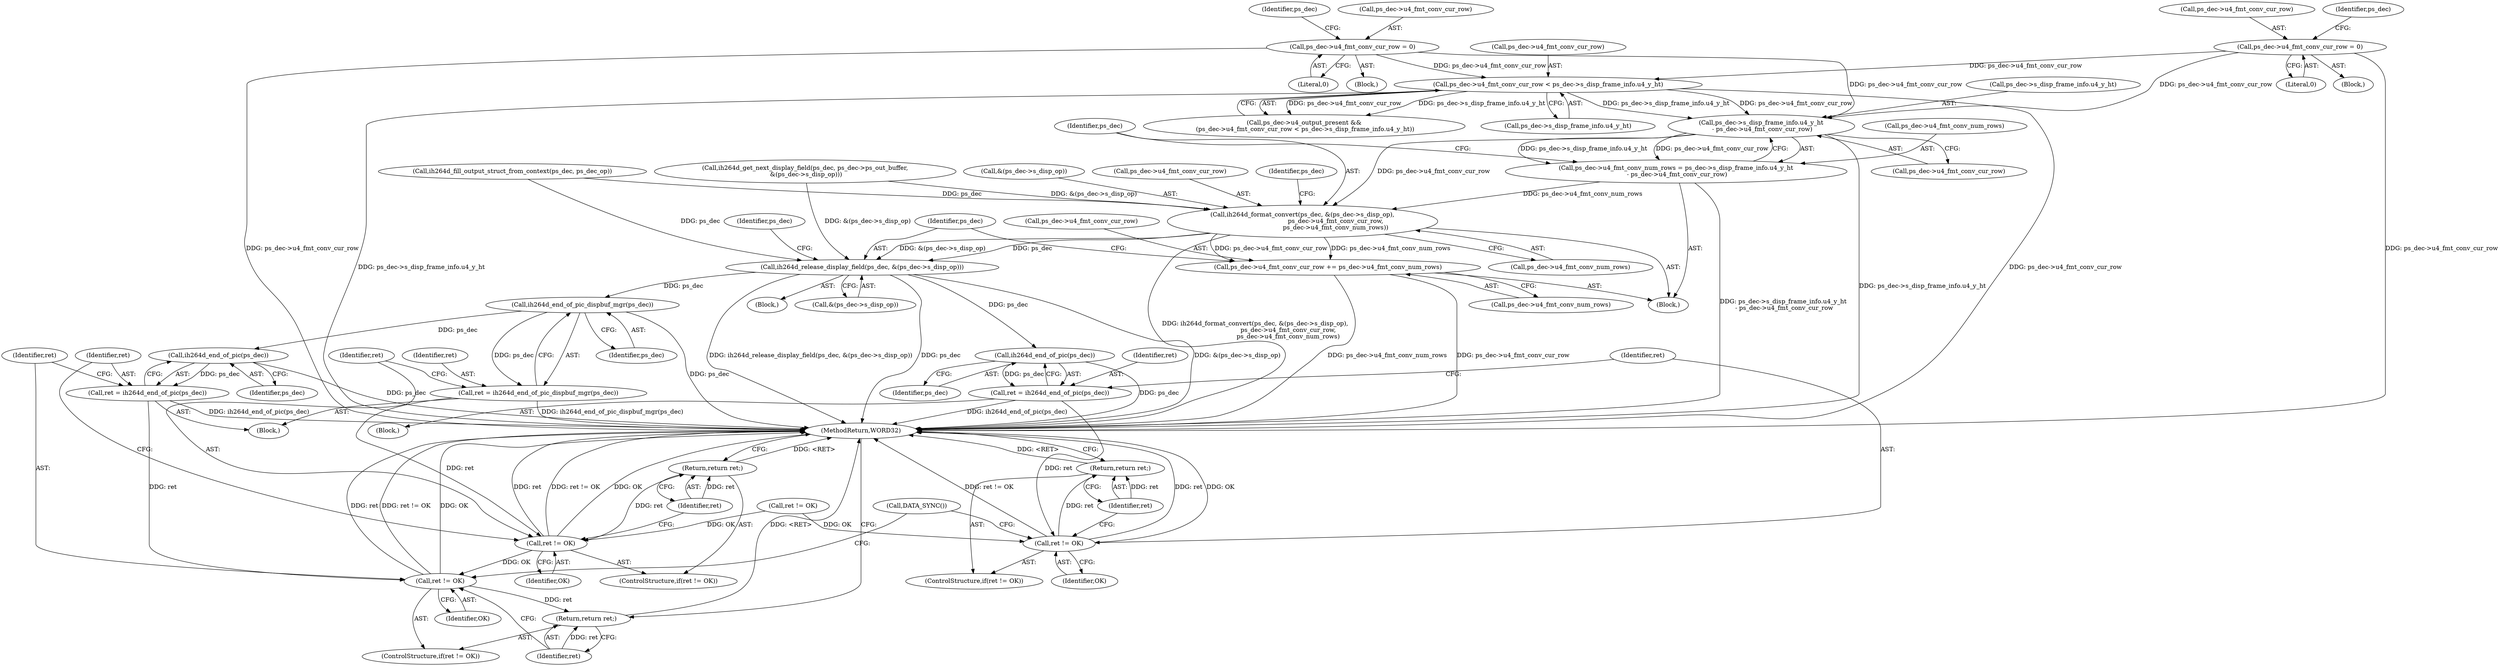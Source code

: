 digraph "0_Android_494561291a503840f385fbcd11d9bc5f4dc502b8@pointer" {
"1002068" [label="(Call,ps_dec->s_disp_frame_info.u4_y_ht\n - ps_dec->u4_fmt_conv_cur_row)"];
"1002054" [label="(Call,ps_dec->u4_fmt_conv_cur_row < ps_dec->s_disp_frame_info.u4_y_ht)"];
"1000342" [label="(Call,ps_dec->u4_fmt_conv_cur_row = 0)"];
"1002036" [label="(Call,ps_dec->u4_fmt_conv_cur_row = 0)"];
"1002064" [label="(Call,ps_dec->u4_fmt_conv_num_rows = ps_dec->s_disp_frame_info.u4_y_ht\n - ps_dec->u4_fmt_conv_cur_row)"];
"1002077" [label="(Call,ih264d_format_convert(ps_dec, &(ps_dec->s_disp_op),\n                                  ps_dec->u4_fmt_conv_cur_row,\n                                  ps_dec->u4_fmt_conv_num_rows))"];
"1002089" [label="(Call,ps_dec->u4_fmt_conv_cur_row += ps_dec->u4_fmt_conv_num_rows)"];
"1002096" [label="(Call,ih264d_release_display_field(ps_dec, &(ps_dec->s_disp_op)))"];
"1002188" [label="(Call,ih264d_end_of_pic_dispbuf_mgr(ps_dec))"];
"1002186" [label="(Call,ret = ih264d_end_of_pic_dispbuf_mgr(ps_dec))"];
"1002191" [label="(Call,ret != OK)"];
"1002194" [label="(Return,return ret;)"];
"1002201" [label="(Call,ret != OK)"];
"1002204" [label="(Return,return ret;)"];
"1002198" [label="(Call,ih264d_end_of_pic(ps_dec))"];
"1002196" [label="(Call,ret = ih264d_end_of_pic(ps_dec))"];
"1002210" [label="(Call,ih264d_end_of_pic(ps_dec))"];
"1002208" [label="(Call,ret = ih264d_end_of_pic(ps_dec))"];
"1002213" [label="(Call,ret != OK)"];
"1002216" [label="(Return,return ret;)"];
"1002218" [label="(Call,DATA_SYNC())"];
"1002217" [label="(Identifier,ret)"];
"1002090" [label="(Call,ps_dec->u4_fmt_conv_cur_row)"];
"1002093" [label="(Call,ps_dec->u4_fmt_conv_num_rows)"];
"1002077" [label="(Call,ih264d_format_convert(ps_dec, &(ps_dec->s_disp_op),\n                                  ps_dec->u4_fmt_conv_cur_row,\n                                  ps_dec->u4_fmt_conv_num_rows))"];
"1002037" [label="(Call,ps_dec->u4_fmt_conv_cur_row)"];
"1002214" [label="(Identifier,ret)"];
"1002190" [label="(ControlStructure,if(ret != OK))"];
"1002054" [label="(Call,ps_dec->u4_fmt_conv_cur_row < ps_dec->s_disp_frame_info.u4_y_ht)"];
"1002201" [label="(Call,ret != OK)"];
"1002086" [label="(Call,ps_dec->u4_fmt_conv_num_rows)"];
"1002189" [label="(Identifier,ps_dec)"];
"1002187" [label="(Identifier,ret)"];
"1002204" [label="(Return,return ret;)"];
"1002091" [label="(Identifier,ps_dec)"];
"1002096" [label="(Call,ih264d_release_display_field(ps_dec, &(ps_dec->s_disp_op)))"];
"1002106" [label="(Identifier,ps_dec)"];
"1002207" [label="(Block,)"];
"1002196" [label="(Call,ret = ih264d_end_of_pic(ps_dec))"];
"1002040" [label="(Literal,0)"];
"1000342" [label="(Call,ps_dec->u4_fmt_conv_cur_row = 0)"];
"1002199" [label="(Identifier,ps_dec)"];
"1002079" [label="(Call,&(ps_dec->s_disp_op))"];
"1002210" [label="(Call,ih264d_end_of_pic(ps_dec))"];
"1002191" [label="(Call,ret != OK)"];
"1002216" [label="(Return,return ret;)"];
"1002006" [label="(Block,)"];
"1002043" [label="(Identifier,ps_dec)"];
"1002035" [label="(Block,)"];
"1002069" [label="(Call,ps_dec->s_disp_frame_info.u4_y_ht)"];
"1002018" [label="(Call,ih264d_get_next_display_field(ps_dec, ps_dec->ps_out_buffer,\n &(ps_dec->s_disp_op)))"];
"1001291" [label="(Call,ret != OK)"];
"1002203" [label="(Identifier,OK)"];
"1002208" [label="(Call,ret = ih264d_end_of_pic(ps_dec))"];
"1002068" [label="(Call,ps_dec->s_disp_frame_info.u4_y_ht\n - ps_dec->u4_fmt_conv_cur_row)"];
"1002226" [label="(MethodReturn,WORD32)"];
"1000346" [label="(Literal,0)"];
"1002063" [label="(Block,)"];
"1002074" [label="(Call,ps_dec->u4_fmt_conv_cur_row)"];
"1002036" [label="(Call,ps_dec->u4_fmt_conv_cur_row = 0)"];
"1002098" [label="(Call,&(ps_dec->s_disp_op))"];
"1002192" [label="(Identifier,ret)"];
"1002064" [label="(Call,ps_dec->u4_fmt_conv_num_rows = ps_dec->s_disp_frame_info.u4_y_ht\n - ps_dec->u4_fmt_conv_cur_row)"];
"1002193" [label="(Identifier,OK)"];
"1002205" [label="(Identifier,ret)"];
"1002089" [label="(Call,ps_dec->u4_fmt_conv_cur_row += ps_dec->u4_fmt_conv_num_rows)"];
"1002212" [label="(ControlStructure,if(ret != OK))"];
"1000156" [label="(Block,)"];
"1000349" [label="(Identifier,ps_dec)"];
"1002198" [label="(Call,ih264d_end_of_pic(ps_dec))"];
"1002065" [label="(Call,ps_dec->u4_fmt_conv_num_rows)"];
"1002202" [label="(Identifier,ret)"];
"1002215" [label="(Identifier,OK)"];
"1002058" [label="(Call,ps_dec->s_disp_frame_info.u4_y_ht)"];
"1002209" [label="(Identifier,ret)"];
"1002083" [label="(Call,ps_dec->u4_fmt_conv_cur_row)"];
"1002195" [label="(Identifier,ret)"];
"1002194" [label="(Return,return ret;)"];
"1002050" [label="(Call,ps_dec->u4_output_present &&\n (ps_dec->u4_fmt_conv_cur_row < ps_dec->s_disp_frame_info.u4_y_ht))"];
"1002055" [label="(Call,ps_dec->u4_fmt_conv_cur_row)"];
"1002078" [label="(Identifier,ps_dec)"];
"1002200" [label="(ControlStructure,if(ret != OK))"];
"1002186" [label="(Call,ret = ih264d_end_of_pic_dispbuf_mgr(ps_dec))"];
"1002197" [label="(Identifier,ret)"];
"1000343" [label="(Call,ps_dec->u4_fmt_conv_cur_row)"];
"1002046" [label="(Call,ih264d_fill_output_struct_from_context(ps_dec, ps_dec_op))"];
"1002185" [label="(Block,)"];
"1002213" [label="(Call,ret != OK)"];
"1002188" [label="(Call,ih264d_end_of_pic_dispbuf_mgr(ps_dec))"];
"1002211" [label="(Identifier,ps_dec)"];
"1002097" [label="(Identifier,ps_dec)"];
"1002068" -> "1002064"  [label="AST: "];
"1002068" -> "1002074"  [label="CFG: "];
"1002069" -> "1002068"  [label="AST: "];
"1002074" -> "1002068"  [label="AST: "];
"1002064" -> "1002068"  [label="CFG: "];
"1002068" -> "1002226"  [label="DDG: ps_dec->s_disp_frame_info.u4_y_ht"];
"1002068" -> "1002064"  [label="DDG: ps_dec->s_disp_frame_info.u4_y_ht"];
"1002068" -> "1002064"  [label="DDG: ps_dec->u4_fmt_conv_cur_row"];
"1002054" -> "1002068"  [label="DDG: ps_dec->s_disp_frame_info.u4_y_ht"];
"1002054" -> "1002068"  [label="DDG: ps_dec->u4_fmt_conv_cur_row"];
"1000342" -> "1002068"  [label="DDG: ps_dec->u4_fmt_conv_cur_row"];
"1002036" -> "1002068"  [label="DDG: ps_dec->u4_fmt_conv_cur_row"];
"1002068" -> "1002077"  [label="DDG: ps_dec->u4_fmt_conv_cur_row"];
"1002054" -> "1002050"  [label="AST: "];
"1002054" -> "1002058"  [label="CFG: "];
"1002055" -> "1002054"  [label="AST: "];
"1002058" -> "1002054"  [label="AST: "];
"1002050" -> "1002054"  [label="CFG: "];
"1002054" -> "1002226"  [label="DDG: ps_dec->s_disp_frame_info.u4_y_ht"];
"1002054" -> "1002226"  [label="DDG: ps_dec->u4_fmt_conv_cur_row"];
"1002054" -> "1002050"  [label="DDG: ps_dec->u4_fmt_conv_cur_row"];
"1002054" -> "1002050"  [label="DDG: ps_dec->s_disp_frame_info.u4_y_ht"];
"1000342" -> "1002054"  [label="DDG: ps_dec->u4_fmt_conv_cur_row"];
"1002036" -> "1002054"  [label="DDG: ps_dec->u4_fmt_conv_cur_row"];
"1000342" -> "1000156"  [label="AST: "];
"1000342" -> "1000346"  [label="CFG: "];
"1000343" -> "1000342"  [label="AST: "];
"1000346" -> "1000342"  [label="AST: "];
"1000349" -> "1000342"  [label="CFG: "];
"1000342" -> "1002226"  [label="DDG: ps_dec->u4_fmt_conv_cur_row"];
"1002036" -> "1002035"  [label="AST: "];
"1002036" -> "1002040"  [label="CFG: "];
"1002037" -> "1002036"  [label="AST: "];
"1002040" -> "1002036"  [label="AST: "];
"1002043" -> "1002036"  [label="CFG: "];
"1002036" -> "1002226"  [label="DDG: ps_dec->u4_fmt_conv_cur_row"];
"1002064" -> "1002063"  [label="AST: "];
"1002065" -> "1002064"  [label="AST: "];
"1002078" -> "1002064"  [label="CFG: "];
"1002064" -> "1002226"  [label="DDG: ps_dec->s_disp_frame_info.u4_y_ht\n - ps_dec->u4_fmt_conv_cur_row"];
"1002064" -> "1002077"  [label="DDG: ps_dec->u4_fmt_conv_num_rows"];
"1002077" -> "1002063"  [label="AST: "];
"1002077" -> "1002086"  [label="CFG: "];
"1002078" -> "1002077"  [label="AST: "];
"1002079" -> "1002077"  [label="AST: "];
"1002083" -> "1002077"  [label="AST: "];
"1002086" -> "1002077"  [label="AST: "];
"1002091" -> "1002077"  [label="CFG: "];
"1002077" -> "1002226"  [label="DDG: ih264d_format_convert(ps_dec, &(ps_dec->s_disp_op),\n                                  ps_dec->u4_fmt_conv_cur_row,\n                                  ps_dec->u4_fmt_conv_num_rows)"];
"1002046" -> "1002077"  [label="DDG: ps_dec"];
"1002018" -> "1002077"  [label="DDG: &(ps_dec->s_disp_op)"];
"1002077" -> "1002089"  [label="DDG: ps_dec->u4_fmt_conv_num_rows"];
"1002077" -> "1002089"  [label="DDG: ps_dec->u4_fmt_conv_cur_row"];
"1002077" -> "1002096"  [label="DDG: ps_dec"];
"1002077" -> "1002096"  [label="DDG: &(ps_dec->s_disp_op)"];
"1002089" -> "1002063"  [label="AST: "];
"1002089" -> "1002093"  [label="CFG: "];
"1002090" -> "1002089"  [label="AST: "];
"1002093" -> "1002089"  [label="AST: "];
"1002097" -> "1002089"  [label="CFG: "];
"1002089" -> "1002226"  [label="DDG: ps_dec->u4_fmt_conv_cur_row"];
"1002089" -> "1002226"  [label="DDG: ps_dec->u4_fmt_conv_num_rows"];
"1002096" -> "1002006"  [label="AST: "];
"1002096" -> "1002098"  [label="CFG: "];
"1002097" -> "1002096"  [label="AST: "];
"1002098" -> "1002096"  [label="AST: "];
"1002106" -> "1002096"  [label="CFG: "];
"1002096" -> "1002226"  [label="DDG: ps_dec"];
"1002096" -> "1002226"  [label="DDG: &(ps_dec->s_disp_op)"];
"1002096" -> "1002226"  [label="DDG: ih264d_release_display_field(ps_dec, &(ps_dec->s_disp_op))"];
"1002046" -> "1002096"  [label="DDG: ps_dec"];
"1002018" -> "1002096"  [label="DDG: &(ps_dec->s_disp_op)"];
"1002096" -> "1002188"  [label="DDG: ps_dec"];
"1002096" -> "1002210"  [label="DDG: ps_dec"];
"1002188" -> "1002186"  [label="AST: "];
"1002188" -> "1002189"  [label="CFG: "];
"1002189" -> "1002188"  [label="AST: "];
"1002186" -> "1002188"  [label="CFG: "];
"1002188" -> "1002226"  [label="DDG: ps_dec"];
"1002188" -> "1002186"  [label="DDG: ps_dec"];
"1002188" -> "1002198"  [label="DDG: ps_dec"];
"1002186" -> "1002185"  [label="AST: "];
"1002187" -> "1002186"  [label="AST: "];
"1002192" -> "1002186"  [label="CFG: "];
"1002186" -> "1002226"  [label="DDG: ih264d_end_of_pic_dispbuf_mgr(ps_dec)"];
"1002186" -> "1002191"  [label="DDG: ret"];
"1002191" -> "1002190"  [label="AST: "];
"1002191" -> "1002193"  [label="CFG: "];
"1002192" -> "1002191"  [label="AST: "];
"1002193" -> "1002191"  [label="AST: "];
"1002195" -> "1002191"  [label="CFG: "];
"1002197" -> "1002191"  [label="CFG: "];
"1002191" -> "1002226"  [label="DDG: ret"];
"1002191" -> "1002226"  [label="DDG: ret != OK"];
"1002191" -> "1002226"  [label="DDG: OK"];
"1001291" -> "1002191"  [label="DDG: OK"];
"1002191" -> "1002194"  [label="DDG: ret"];
"1002191" -> "1002201"  [label="DDG: OK"];
"1002194" -> "1002190"  [label="AST: "];
"1002194" -> "1002195"  [label="CFG: "];
"1002195" -> "1002194"  [label="AST: "];
"1002226" -> "1002194"  [label="CFG: "];
"1002194" -> "1002226"  [label="DDG: <RET>"];
"1002195" -> "1002194"  [label="DDG: ret"];
"1002201" -> "1002200"  [label="AST: "];
"1002201" -> "1002203"  [label="CFG: "];
"1002202" -> "1002201"  [label="AST: "];
"1002203" -> "1002201"  [label="AST: "];
"1002205" -> "1002201"  [label="CFG: "];
"1002218" -> "1002201"  [label="CFG: "];
"1002201" -> "1002226"  [label="DDG: ret != OK"];
"1002201" -> "1002226"  [label="DDG: OK"];
"1002201" -> "1002226"  [label="DDG: ret"];
"1002196" -> "1002201"  [label="DDG: ret"];
"1002201" -> "1002204"  [label="DDG: ret"];
"1002204" -> "1002200"  [label="AST: "];
"1002204" -> "1002205"  [label="CFG: "];
"1002205" -> "1002204"  [label="AST: "];
"1002226" -> "1002204"  [label="CFG: "];
"1002204" -> "1002226"  [label="DDG: <RET>"];
"1002205" -> "1002204"  [label="DDG: ret"];
"1002198" -> "1002196"  [label="AST: "];
"1002198" -> "1002199"  [label="CFG: "];
"1002199" -> "1002198"  [label="AST: "];
"1002196" -> "1002198"  [label="CFG: "];
"1002198" -> "1002226"  [label="DDG: ps_dec"];
"1002198" -> "1002196"  [label="DDG: ps_dec"];
"1002196" -> "1002185"  [label="AST: "];
"1002197" -> "1002196"  [label="AST: "];
"1002202" -> "1002196"  [label="CFG: "];
"1002196" -> "1002226"  [label="DDG: ih264d_end_of_pic(ps_dec)"];
"1002210" -> "1002208"  [label="AST: "];
"1002210" -> "1002211"  [label="CFG: "];
"1002211" -> "1002210"  [label="AST: "];
"1002208" -> "1002210"  [label="CFG: "];
"1002210" -> "1002226"  [label="DDG: ps_dec"];
"1002210" -> "1002208"  [label="DDG: ps_dec"];
"1002208" -> "1002207"  [label="AST: "];
"1002209" -> "1002208"  [label="AST: "];
"1002214" -> "1002208"  [label="CFG: "];
"1002208" -> "1002226"  [label="DDG: ih264d_end_of_pic(ps_dec)"];
"1002208" -> "1002213"  [label="DDG: ret"];
"1002213" -> "1002212"  [label="AST: "];
"1002213" -> "1002215"  [label="CFG: "];
"1002214" -> "1002213"  [label="AST: "];
"1002215" -> "1002213"  [label="AST: "];
"1002217" -> "1002213"  [label="CFG: "];
"1002218" -> "1002213"  [label="CFG: "];
"1002213" -> "1002226"  [label="DDG: ret"];
"1002213" -> "1002226"  [label="DDG: OK"];
"1002213" -> "1002226"  [label="DDG: ret != OK"];
"1001291" -> "1002213"  [label="DDG: OK"];
"1002213" -> "1002216"  [label="DDG: ret"];
"1002216" -> "1002212"  [label="AST: "];
"1002216" -> "1002217"  [label="CFG: "];
"1002217" -> "1002216"  [label="AST: "];
"1002226" -> "1002216"  [label="CFG: "];
"1002216" -> "1002226"  [label="DDG: <RET>"];
"1002217" -> "1002216"  [label="DDG: ret"];
}
